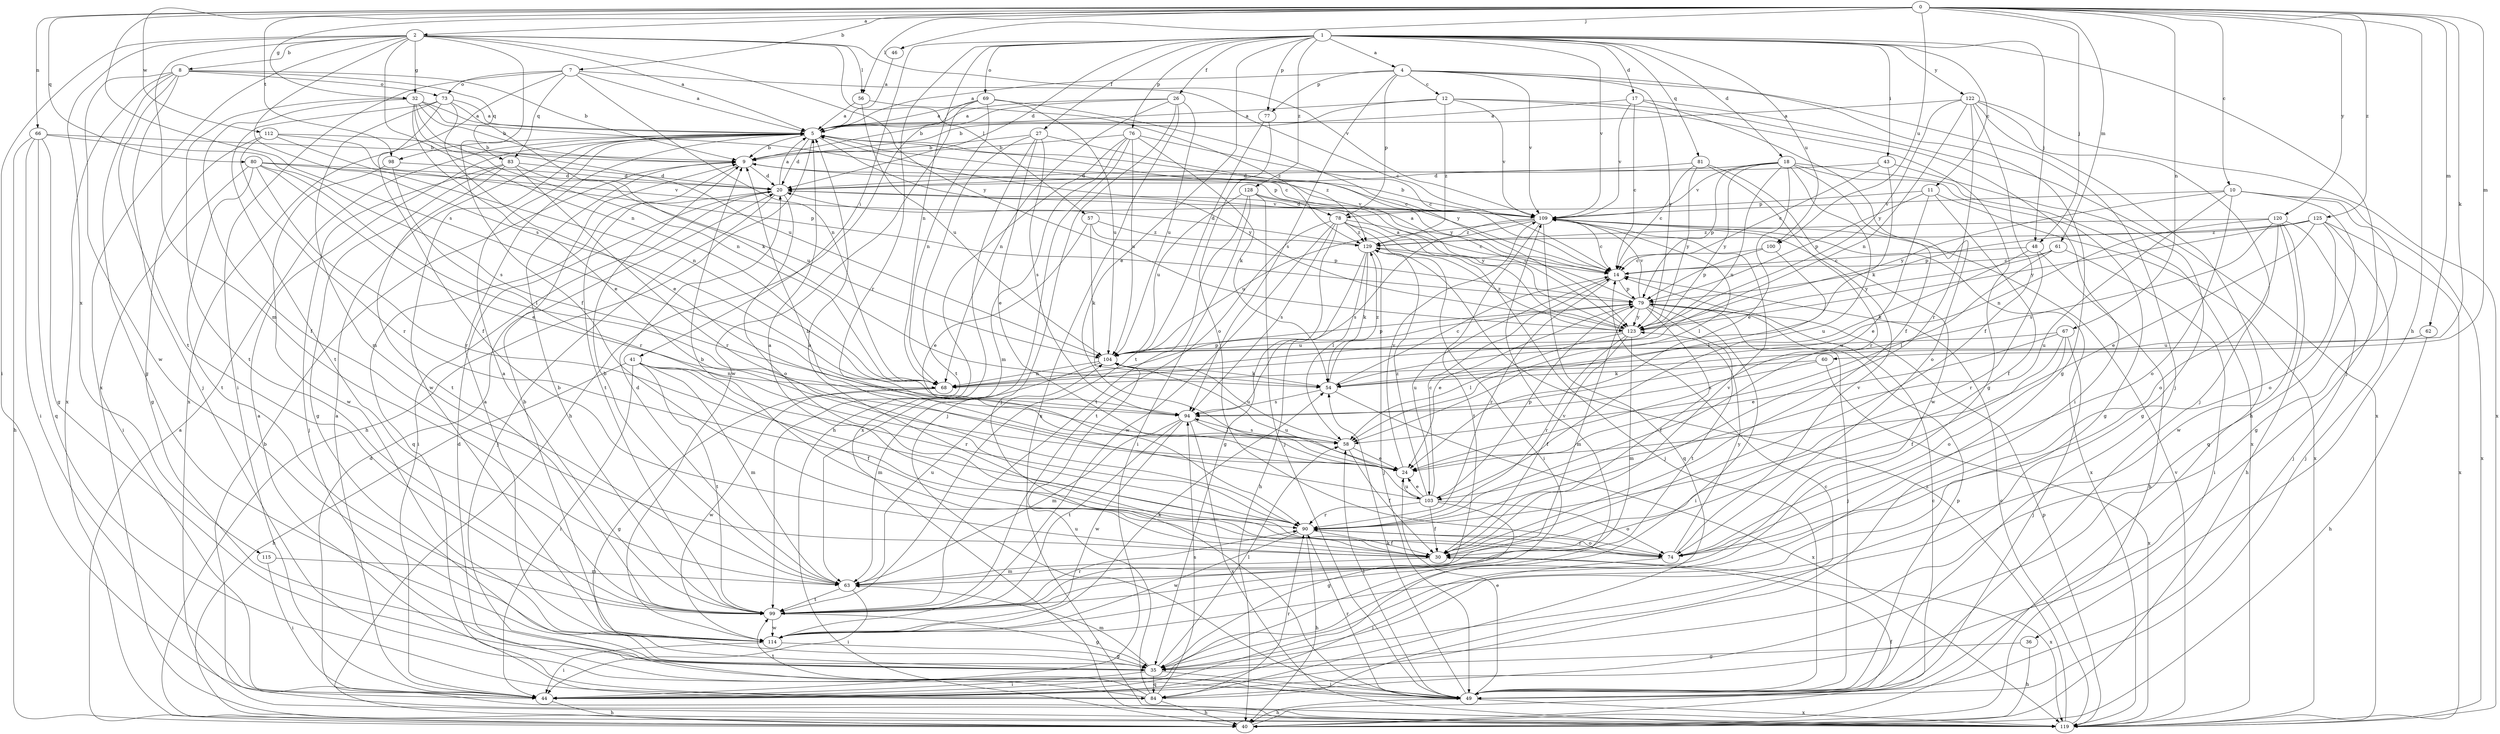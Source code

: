 strict digraph  {
0;
1;
2;
4;
5;
7;
8;
9;
10;
11;
12;
14;
17;
18;
20;
24;
26;
27;
30;
32;
35;
36;
40;
41;
43;
44;
46;
48;
49;
54;
56;
57;
58;
60;
61;
62;
63;
66;
67;
68;
69;
73;
74;
76;
77;
78;
79;
80;
81;
83;
84;
90;
94;
98;
99;
100;
103;
104;
109;
112;
114;
115;
119;
120;
122;
123;
125;
128;
129;
0 -> 2  [label=a];
0 -> 7  [label=b];
0 -> 10  [label=c];
0 -> 32  [label=g];
0 -> 36  [label=h];
0 -> 46  [label=j];
0 -> 48  [label=j];
0 -> 54  [label=k];
0 -> 56  [label=l];
0 -> 60  [label=m];
0 -> 61  [label=m];
0 -> 62  [label=m];
0 -> 66  [label=n];
0 -> 67  [label=n];
0 -> 80  [label=q];
0 -> 94  [label=s];
0 -> 98  [label=t];
0 -> 100  [label=u];
0 -> 112  [label=w];
0 -> 120  [label=y];
0 -> 125  [label=z];
1 -> 4  [label=a];
1 -> 11  [label=c];
1 -> 17  [label=d];
1 -> 18  [label=d];
1 -> 20  [label=d];
1 -> 24  [label=e];
1 -> 26  [label=f];
1 -> 27  [label=f];
1 -> 41  [label=i];
1 -> 43  [label=i];
1 -> 48  [label=j];
1 -> 49  [label=j];
1 -> 68  [label=n];
1 -> 69  [label=o];
1 -> 76  [label=p];
1 -> 77  [label=p];
1 -> 81  [label=q];
1 -> 90  [label=r];
1 -> 100  [label=u];
1 -> 109  [label=v];
1 -> 122  [label=y];
1 -> 128  [label=z];
2 -> 5  [label=a];
2 -> 8  [label=b];
2 -> 30  [label=f];
2 -> 32  [label=g];
2 -> 44  [label=i];
2 -> 56  [label=l];
2 -> 57  [label=l];
2 -> 63  [label=m];
2 -> 68  [label=n];
2 -> 94  [label=s];
2 -> 109  [label=v];
2 -> 115  [label=x];
2 -> 119  [label=x];
2 -> 123  [label=y];
4 -> 5  [label=a];
4 -> 12  [label=c];
4 -> 35  [label=g];
4 -> 49  [label=j];
4 -> 77  [label=p];
4 -> 78  [label=p];
4 -> 94  [label=s];
4 -> 109  [label=v];
4 -> 123  [label=y];
5 -> 9  [label=b];
5 -> 14  [label=c];
5 -> 20  [label=d];
5 -> 40  [label=h];
5 -> 98  [label=t];
5 -> 114  [label=w];
5 -> 123  [label=y];
5 -> 129  [label=z];
7 -> 5  [label=a];
7 -> 14  [label=c];
7 -> 44  [label=i];
7 -> 68  [label=n];
7 -> 73  [label=o];
7 -> 83  [label=q];
7 -> 119  [label=x];
8 -> 9  [label=b];
8 -> 35  [label=g];
8 -> 49  [label=j];
8 -> 73  [label=o];
8 -> 83  [label=q];
8 -> 99  [label=t];
8 -> 114  [label=w];
8 -> 119  [label=x];
9 -> 20  [label=d];
9 -> 78  [label=p];
9 -> 99  [label=t];
10 -> 35  [label=g];
10 -> 74  [label=o];
10 -> 84  [label=q];
10 -> 103  [label=u];
10 -> 109  [label=v];
10 -> 119  [label=x];
10 -> 123  [label=y];
11 -> 24  [label=e];
11 -> 30  [label=f];
11 -> 78  [label=p];
11 -> 79  [label=p];
11 -> 119  [label=x];
12 -> 5  [label=a];
12 -> 9  [label=b];
12 -> 35  [label=g];
12 -> 44  [label=i];
12 -> 109  [label=v];
12 -> 129  [label=z];
14 -> 79  [label=p];
14 -> 90  [label=r];
14 -> 103  [label=u];
17 -> 5  [label=a];
17 -> 14  [label=c];
17 -> 30  [label=f];
17 -> 109  [label=v];
17 -> 119  [label=x];
18 -> 20  [label=d];
18 -> 24  [label=e];
18 -> 35  [label=g];
18 -> 68  [label=n];
18 -> 74  [label=o];
18 -> 79  [label=p];
18 -> 103  [label=u];
18 -> 109  [label=v];
18 -> 119  [label=x];
18 -> 123  [label=y];
20 -> 5  [label=a];
20 -> 44  [label=i];
20 -> 49  [label=j];
20 -> 74  [label=o];
20 -> 84  [label=q];
20 -> 109  [label=v];
24 -> 103  [label=u];
24 -> 109  [label=v];
26 -> 5  [label=a];
26 -> 9  [label=b];
26 -> 49  [label=j];
26 -> 68  [label=n];
26 -> 104  [label=u];
26 -> 119  [label=x];
27 -> 9  [label=b];
27 -> 24  [label=e];
27 -> 94  [label=s];
27 -> 99  [label=t];
27 -> 119  [label=x];
27 -> 123  [label=y];
30 -> 5  [label=a];
30 -> 9  [label=b];
30 -> 63  [label=m];
30 -> 109  [label=v];
30 -> 119  [label=x];
32 -> 5  [label=a];
32 -> 9  [label=b];
32 -> 14  [label=c];
32 -> 24  [label=e];
32 -> 30  [label=f];
32 -> 68  [label=n];
32 -> 99  [label=t];
32 -> 104  [label=u];
35 -> 5  [label=a];
35 -> 44  [label=i];
35 -> 49  [label=j];
35 -> 58  [label=l];
35 -> 63  [label=m];
35 -> 84  [label=q];
36 -> 35  [label=g];
36 -> 40  [label=h];
40 -> 5  [label=a];
40 -> 14  [label=c];
40 -> 30  [label=f];
41 -> 30  [label=f];
41 -> 40  [label=h];
41 -> 44  [label=i];
41 -> 63  [label=m];
41 -> 68  [label=n];
41 -> 90  [label=r];
41 -> 99  [label=t];
43 -> 14  [label=c];
43 -> 20  [label=d];
43 -> 35  [label=g];
43 -> 54  [label=k];
44 -> 5  [label=a];
44 -> 40  [label=h];
46 -> 5  [label=a];
48 -> 14  [label=c];
48 -> 40  [label=h];
48 -> 54  [label=k];
48 -> 90  [label=r];
49 -> 24  [label=e];
49 -> 40  [label=h];
49 -> 54  [label=k];
49 -> 58  [label=l];
49 -> 79  [label=p];
49 -> 90  [label=r];
49 -> 119  [label=x];
54 -> 14  [label=c];
54 -> 94  [label=s];
54 -> 119  [label=x];
54 -> 129  [label=z];
56 -> 5  [label=a];
56 -> 104  [label=u];
56 -> 129  [label=z];
57 -> 24  [label=e];
57 -> 54  [label=k];
57 -> 79  [label=p];
57 -> 129  [label=z];
58 -> 24  [label=e];
58 -> 30  [label=f];
58 -> 94  [label=s];
58 -> 104  [label=u];
60 -> 54  [label=k];
60 -> 94  [label=s];
60 -> 119  [label=x];
61 -> 14  [label=c];
61 -> 44  [label=i];
61 -> 58  [label=l];
61 -> 123  [label=y];
62 -> 40  [label=h];
62 -> 104  [label=u];
63 -> 9  [label=b];
63 -> 20  [label=d];
63 -> 44  [label=i];
63 -> 99  [label=t];
63 -> 104  [label=u];
66 -> 9  [label=b];
66 -> 35  [label=g];
66 -> 40  [label=h];
66 -> 44  [label=i];
66 -> 84  [label=q];
66 -> 94  [label=s];
67 -> 24  [label=e];
67 -> 30  [label=f];
67 -> 49  [label=j];
67 -> 74  [label=o];
67 -> 104  [label=u];
68 -> 35  [label=g];
68 -> 79  [label=p];
68 -> 114  [label=w];
69 -> 5  [label=a];
69 -> 40  [label=h];
69 -> 68  [label=n];
69 -> 104  [label=u];
69 -> 114  [label=w];
69 -> 123  [label=y];
73 -> 5  [label=a];
73 -> 24  [label=e];
73 -> 30  [label=f];
73 -> 54  [label=k];
73 -> 63  [label=m];
73 -> 99  [label=t];
74 -> 5  [label=a];
74 -> 44  [label=i];
74 -> 90  [label=r];
74 -> 109  [label=v];
74 -> 123  [label=y];
76 -> 9  [label=b];
76 -> 14  [label=c];
76 -> 40  [label=h];
76 -> 49  [label=j];
76 -> 54  [label=k];
76 -> 63  [label=m];
76 -> 104  [label=u];
77 -> 74  [label=o];
77 -> 99  [label=t];
78 -> 14  [label=c];
78 -> 35  [label=g];
78 -> 44  [label=i];
78 -> 49  [label=j];
78 -> 94  [label=s];
78 -> 99  [label=t];
78 -> 114  [label=w];
78 -> 129  [label=z];
79 -> 5  [label=a];
79 -> 24  [label=e];
79 -> 30  [label=f];
79 -> 44  [label=i];
79 -> 49  [label=j];
79 -> 63  [label=m];
79 -> 99  [label=t];
79 -> 109  [label=v];
79 -> 123  [label=y];
80 -> 20  [label=d];
80 -> 24  [label=e];
80 -> 44  [label=i];
80 -> 58  [label=l];
80 -> 90  [label=r];
80 -> 99  [label=t];
80 -> 109  [label=v];
81 -> 14  [label=c];
81 -> 20  [label=d];
81 -> 90  [label=r];
81 -> 114  [label=w];
81 -> 123  [label=y];
83 -> 20  [label=d];
83 -> 35  [label=g];
83 -> 49  [label=j];
83 -> 90  [label=r];
83 -> 99  [label=t];
83 -> 104  [label=u];
84 -> 5  [label=a];
84 -> 14  [label=c];
84 -> 20  [label=d];
84 -> 40  [label=h];
84 -> 90  [label=r];
84 -> 94  [label=s];
84 -> 99  [label=t];
84 -> 104  [label=u];
90 -> 30  [label=f];
90 -> 40  [label=h];
90 -> 74  [label=o];
90 -> 114  [label=w];
94 -> 58  [label=l];
94 -> 63  [label=m];
94 -> 99  [label=t];
94 -> 114  [label=w];
94 -> 119  [label=x];
98 -> 20  [label=d];
98 -> 90  [label=r];
98 -> 114  [label=w];
99 -> 5  [label=a];
99 -> 9  [label=b];
99 -> 35  [label=g];
99 -> 90  [label=r];
99 -> 109  [label=v];
99 -> 114  [label=w];
100 -> 14  [label=c];
100 -> 58  [label=l];
100 -> 79  [label=p];
103 -> 9  [label=b];
103 -> 14  [label=c];
103 -> 24  [label=e];
103 -> 30  [label=f];
103 -> 35  [label=g];
103 -> 74  [label=o];
103 -> 79  [label=p];
103 -> 90  [label=r];
103 -> 104  [label=u];
103 -> 129  [label=z];
104 -> 54  [label=k];
104 -> 63  [label=m];
104 -> 68  [label=n];
104 -> 79  [label=p];
109 -> 9  [label=b];
109 -> 14  [label=c];
109 -> 20  [label=d];
109 -> 58  [label=l];
109 -> 84  [label=q];
109 -> 94  [label=s];
109 -> 99  [label=t];
109 -> 104  [label=u];
109 -> 119  [label=x];
109 -> 129  [label=z];
112 -> 9  [label=b];
112 -> 35  [label=g];
112 -> 68  [label=n];
112 -> 79  [label=p];
112 -> 90  [label=r];
114 -> 9  [label=b];
114 -> 35  [label=g];
114 -> 44  [label=i];
114 -> 54  [label=k];
115 -> 44  [label=i];
115 -> 63  [label=m];
119 -> 9  [label=b];
119 -> 14  [label=c];
119 -> 20  [label=d];
119 -> 79  [label=p];
119 -> 109  [label=v];
119 -> 129  [label=z];
120 -> 40  [label=h];
120 -> 49  [label=j];
120 -> 68  [label=n];
120 -> 74  [label=o];
120 -> 94  [label=s];
120 -> 114  [label=w];
120 -> 129  [label=z];
122 -> 5  [label=a];
122 -> 30  [label=f];
122 -> 40  [label=h];
122 -> 49  [label=j];
122 -> 68  [label=n];
122 -> 90  [label=r];
122 -> 119  [label=x];
122 -> 123  [label=y];
123 -> 5  [label=a];
123 -> 30  [label=f];
123 -> 58  [label=l];
123 -> 63  [label=m];
123 -> 90  [label=r];
123 -> 104  [label=u];
123 -> 129  [label=z];
125 -> 24  [label=e];
125 -> 49  [label=j];
125 -> 74  [label=o];
125 -> 79  [label=p];
125 -> 119  [label=x];
125 -> 123  [label=y];
125 -> 129  [label=z];
128 -> 44  [label=i];
128 -> 49  [label=j];
128 -> 99  [label=t];
128 -> 104  [label=u];
128 -> 109  [label=v];
128 -> 123  [label=y];
129 -> 14  [label=c];
129 -> 20  [label=d];
129 -> 40  [label=h];
129 -> 49  [label=j];
129 -> 54  [label=k];
129 -> 58  [label=l];
}

